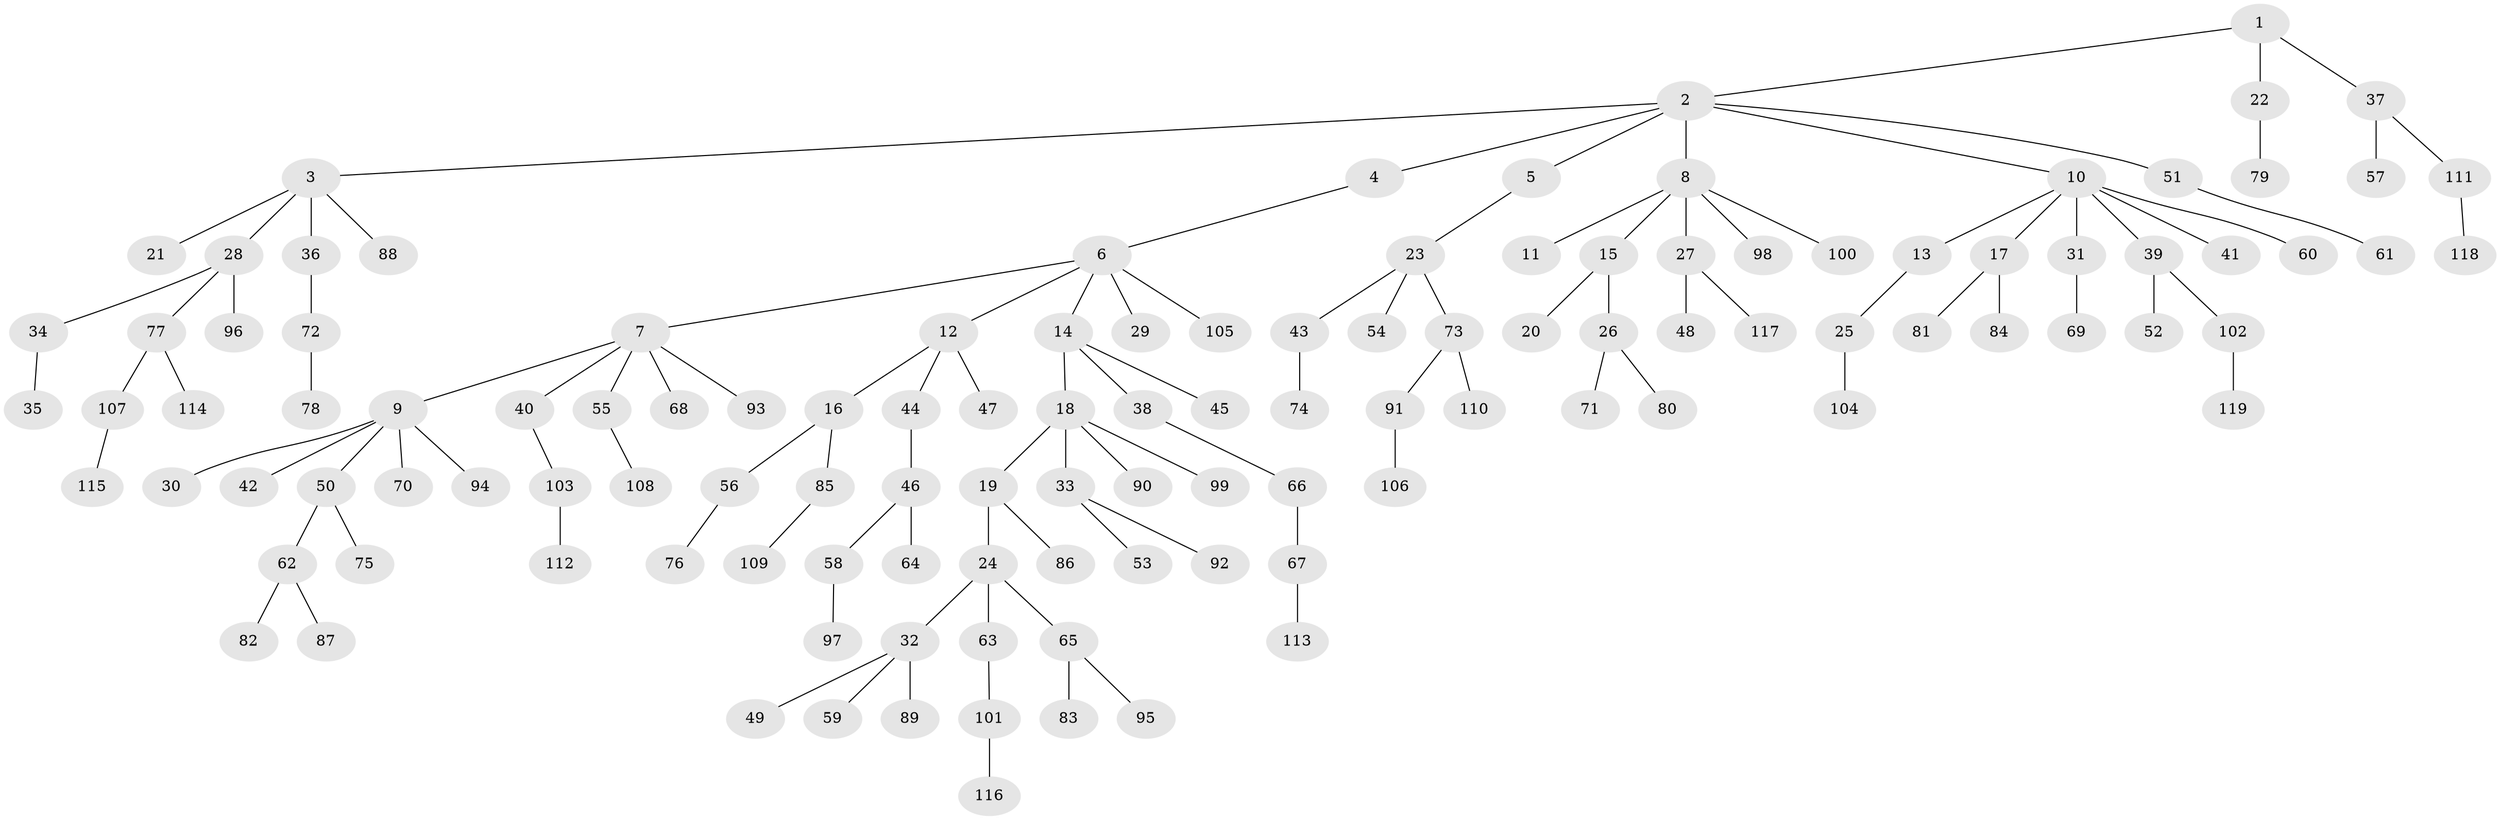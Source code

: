 // Generated by graph-tools (version 1.1) at 2025/15/03/09/25 04:15:31]
// undirected, 119 vertices, 118 edges
graph export_dot {
graph [start="1"]
  node [color=gray90,style=filled];
  1;
  2;
  3;
  4;
  5;
  6;
  7;
  8;
  9;
  10;
  11;
  12;
  13;
  14;
  15;
  16;
  17;
  18;
  19;
  20;
  21;
  22;
  23;
  24;
  25;
  26;
  27;
  28;
  29;
  30;
  31;
  32;
  33;
  34;
  35;
  36;
  37;
  38;
  39;
  40;
  41;
  42;
  43;
  44;
  45;
  46;
  47;
  48;
  49;
  50;
  51;
  52;
  53;
  54;
  55;
  56;
  57;
  58;
  59;
  60;
  61;
  62;
  63;
  64;
  65;
  66;
  67;
  68;
  69;
  70;
  71;
  72;
  73;
  74;
  75;
  76;
  77;
  78;
  79;
  80;
  81;
  82;
  83;
  84;
  85;
  86;
  87;
  88;
  89;
  90;
  91;
  92;
  93;
  94;
  95;
  96;
  97;
  98;
  99;
  100;
  101;
  102;
  103;
  104;
  105;
  106;
  107;
  108;
  109;
  110;
  111;
  112;
  113;
  114;
  115;
  116;
  117;
  118;
  119;
  1 -- 2;
  1 -- 22;
  1 -- 37;
  2 -- 3;
  2 -- 4;
  2 -- 5;
  2 -- 8;
  2 -- 10;
  2 -- 51;
  3 -- 21;
  3 -- 28;
  3 -- 36;
  3 -- 88;
  4 -- 6;
  5 -- 23;
  6 -- 7;
  6 -- 12;
  6 -- 14;
  6 -- 29;
  6 -- 105;
  7 -- 9;
  7 -- 40;
  7 -- 55;
  7 -- 68;
  7 -- 93;
  8 -- 11;
  8 -- 15;
  8 -- 27;
  8 -- 98;
  8 -- 100;
  9 -- 30;
  9 -- 42;
  9 -- 50;
  9 -- 70;
  9 -- 94;
  10 -- 13;
  10 -- 17;
  10 -- 31;
  10 -- 39;
  10 -- 41;
  10 -- 60;
  12 -- 16;
  12 -- 44;
  12 -- 47;
  13 -- 25;
  14 -- 18;
  14 -- 38;
  14 -- 45;
  15 -- 20;
  15 -- 26;
  16 -- 56;
  16 -- 85;
  17 -- 81;
  17 -- 84;
  18 -- 19;
  18 -- 33;
  18 -- 90;
  18 -- 99;
  19 -- 24;
  19 -- 86;
  22 -- 79;
  23 -- 43;
  23 -- 54;
  23 -- 73;
  24 -- 32;
  24 -- 63;
  24 -- 65;
  25 -- 104;
  26 -- 71;
  26 -- 80;
  27 -- 48;
  27 -- 117;
  28 -- 34;
  28 -- 77;
  28 -- 96;
  31 -- 69;
  32 -- 49;
  32 -- 59;
  32 -- 89;
  33 -- 53;
  33 -- 92;
  34 -- 35;
  36 -- 72;
  37 -- 57;
  37 -- 111;
  38 -- 66;
  39 -- 52;
  39 -- 102;
  40 -- 103;
  43 -- 74;
  44 -- 46;
  46 -- 58;
  46 -- 64;
  50 -- 62;
  50 -- 75;
  51 -- 61;
  55 -- 108;
  56 -- 76;
  58 -- 97;
  62 -- 82;
  62 -- 87;
  63 -- 101;
  65 -- 83;
  65 -- 95;
  66 -- 67;
  67 -- 113;
  72 -- 78;
  73 -- 91;
  73 -- 110;
  77 -- 107;
  77 -- 114;
  85 -- 109;
  91 -- 106;
  101 -- 116;
  102 -- 119;
  103 -- 112;
  107 -- 115;
  111 -- 118;
}
